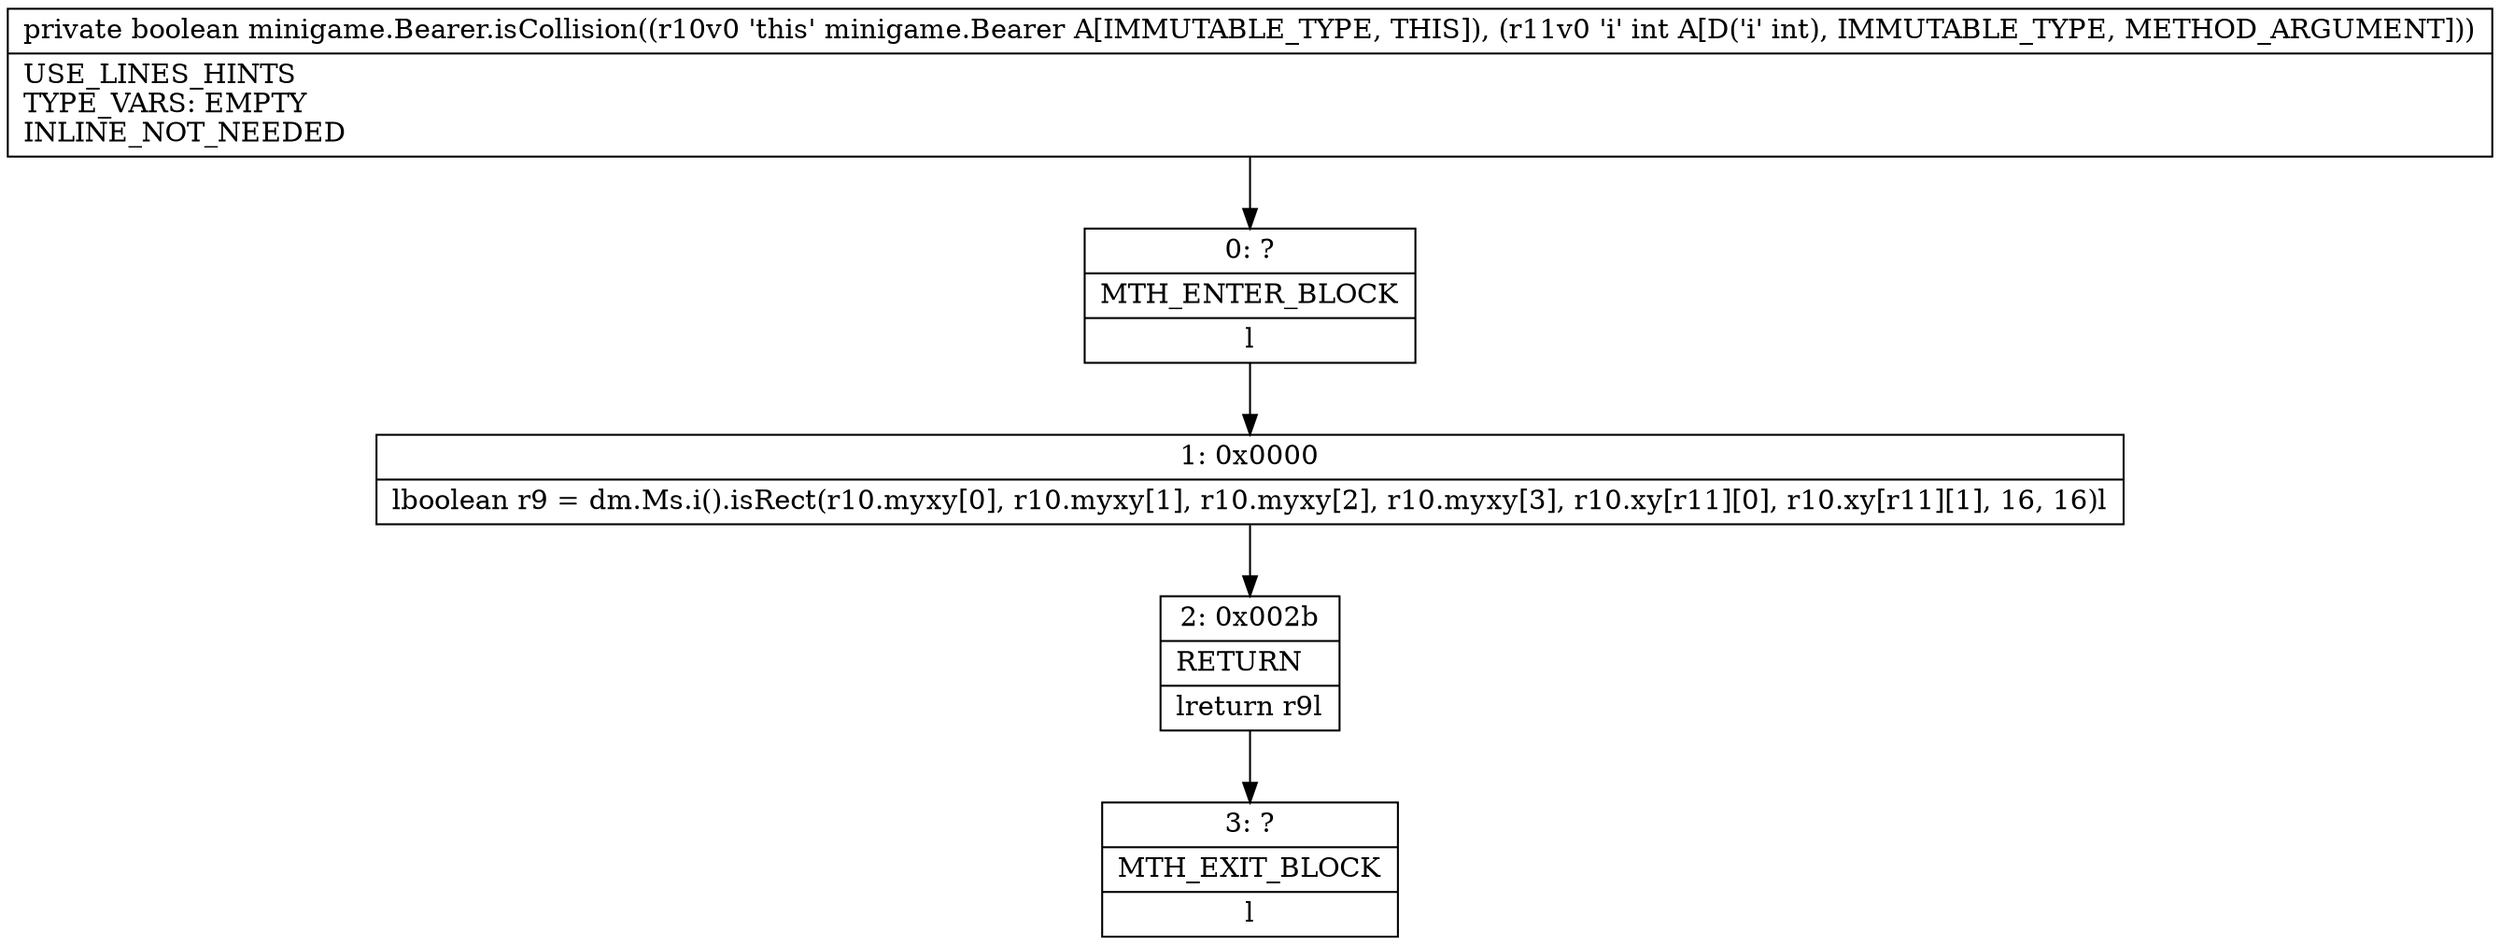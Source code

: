 digraph "CFG forminigame.Bearer.isCollision(I)Z" {
Node_0 [shape=record,label="{0\:\ ?|MTH_ENTER_BLOCK\l|l}"];
Node_1 [shape=record,label="{1\:\ 0x0000|lboolean r9 = dm.Ms.i().isRect(r10.myxy[0], r10.myxy[1], r10.myxy[2], r10.myxy[3], r10.xy[r11][0], r10.xy[r11][1], 16, 16)l}"];
Node_2 [shape=record,label="{2\:\ 0x002b|RETURN\l|lreturn r9l}"];
Node_3 [shape=record,label="{3\:\ ?|MTH_EXIT_BLOCK\l|l}"];
MethodNode[shape=record,label="{private boolean minigame.Bearer.isCollision((r10v0 'this' minigame.Bearer A[IMMUTABLE_TYPE, THIS]), (r11v0 'i' int A[D('i' int), IMMUTABLE_TYPE, METHOD_ARGUMENT]))  | USE_LINES_HINTS\lTYPE_VARS: EMPTY\lINLINE_NOT_NEEDED\l}"];
MethodNode -> Node_0;
Node_0 -> Node_1;
Node_1 -> Node_2;
Node_2 -> Node_3;
}

